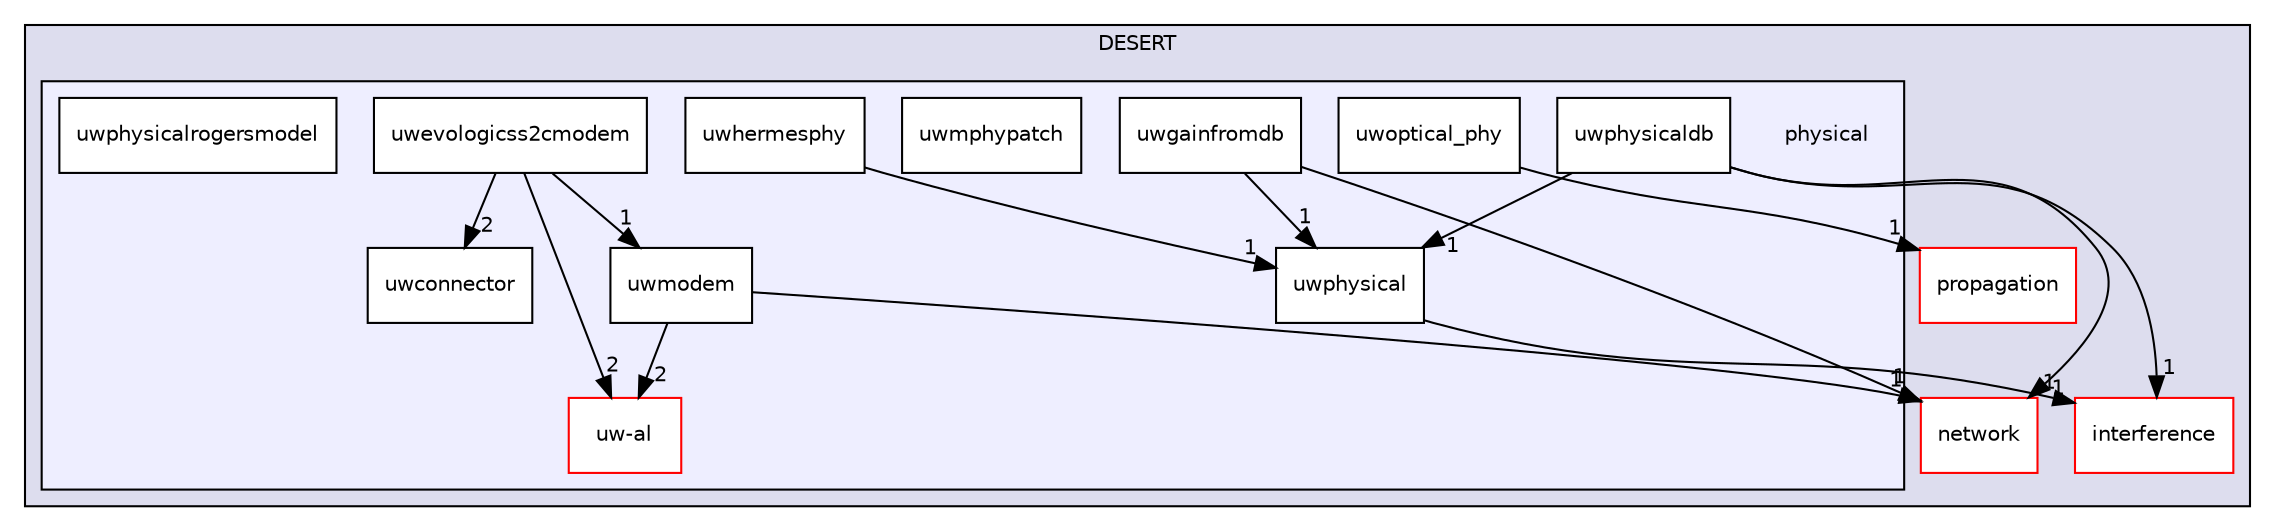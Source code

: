 digraph "physical" {
  compound=true
  node [ fontsize="10", fontname="Helvetica"];
  edge [ labelfontsize="10", labelfontname="Helvetica"];
  subgraph clusterdir_e7958754c60e4a9db517b80ac9bd8bbf {
    graph [ bgcolor="#ddddee", pencolor="black", label="DESERT" fontname="Helvetica", fontsize="10", URL="dir_e7958754c60e4a9db517b80ac9bd8bbf.html"]
  dir_bce92bcee51198345c21c8b524b3c6a2 [shape=box label="network" fillcolor="white" style="filled" color="red" URL="dir_bce92bcee51198345c21c8b524b3c6a2.html"];
  dir_a917c7a805e958ac3c702f6fd81d5d90 [shape=box label="propagation" fillcolor="white" style="filled" color="red" URL="dir_a917c7a805e958ac3c702f6fd81d5d90.html"];
  dir_2c1192a9945f374f7422b8e72de63019 [shape=box label="interference" fillcolor="white" style="filled" color="red" URL="dir_2c1192a9945f374f7422b8e72de63019.html"];
  subgraph clusterdir_72e4c916a7f28a58468fd1f36d6e4463 {
    graph [ bgcolor="#eeeeff", pencolor="black", label="" URL="dir_72e4c916a7f28a58468fd1f36d6e4463.html"];
    dir_72e4c916a7f28a58468fd1f36d6e4463 [shape=plaintext label="physical"];
  dir_22f4f8ff8791849c68712423f6f475cc [shape=box label="uw-al" fillcolor="white" style="filled" color="red" URL="dir_22f4f8ff8791849c68712423f6f475cc.html"];
  dir_2991212d198adb95bc316ff59612b25f [shape=box label="uwconnector" fillcolor="white" style="filled" URL="dir_2991212d198adb95bc316ff59612b25f.html"];
  dir_c1b6a76020eb455cf2c462bc514ae7b5 [shape=box label="uwevologicss2cmodem" fillcolor="white" style="filled" URL="dir_c1b6a76020eb455cf2c462bc514ae7b5.html"];
  dir_806d940ca9f299aba48cb5772f2397d3 [shape=box label="uwgainfromdb" fillcolor="white" style="filled" URL="dir_806d940ca9f299aba48cb5772f2397d3.html"];
  dir_7857b929ed90068dedb93363afd98d2a [shape=box label="uwhermesphy" fillcolor="white" style="filled" URL="dir_7857b929ed90068dedb93363afd98d2a.html"];
  dir_9dd89c4ae6c92e9fac380ce84ffcd40f [shape=box label="uwmodem" fillcolor="white" style="filled" URL="dir_9dd89c4ae6c92e9fac380ce84ffcd40f.html"];
  dir_2d8463eb3adef0bd17b34660057100fb [shape=box label="uwmphypatch" fillcolor="white" style="filled" URL="dir_2d8463eb3adef0bd17b34660057100fb.html"];
  dir_6811b4551c3f712bb8656e160170ca26 [shape=box label="uwoptical_phy" fillcolor="white" style="filled" URL="dir_6811b4551c3f712bb8656e160170ca26.html"];
  dir_f5ccdf756ef3a433f609c62d0334c2ff [shape=box label="uwphysical" fillcolor="white" style="filled" URL="dir_f5ccdf756ef3a433f609c62d0334c2ff.html"];
  dir_9aeab128339734862dad2ba5f2755a1c [shape=box label="uwphysicaldb" fillcolor="white" style="filled" URL="dir_9aeab128339734862dad2ba5f2755a1c.html"];
  dir_394d7cf802ccbf792c5cc2f51724f755 [shape=box label="uwphysicalrogersmodel" fillcolor="white" style="filled" URL="dir_394d7cf802ccbf792c5cc2f51724f755.html"];
  }
  }
  dir_806d940ca9f299aba48cb5772f2397d3->dir_bce92bcee51198345c21c8b524b3c6a2 [headlabel="1", labeldistance=1.5 headhref="dir_000037_000012.html"];
  dir_806d940ca9f299aba48cb5772f2397d3->dir_f5ccdf756ef3a433f609c62d0334c2ff [headlabel="1", labeldistance=1.5 headhref="dir_000037_000036.html"];
  dir_f5ccdf756ef3a433f609c62d0334c2ff->dir_2c1192a9945f374f7422b8e72de63019 [headlabel="1", labeldistance=1.5 headhref="dir_000036_000031.html"];
  dir_c1b6a76020eb455cf2c462bc514ae7b5->dir_22f4f8ff8791849c68712423f6f475cc [headlabel="2", labeldistance=1.5 headhref="dir_000048_000005.html"];
  dir_c1b6a76020eb455cf2c462bc514ae7b5->dir_2991212d198adb95bc316ff59612b25f [headlabel="2", labeldistance=1.5 headhref="dir_000048_000047.html"];
  dir_c1b6a76020eb455cf2c462bc514ae7b5->dir_9dd89c4ae6c92e9fac380ce84ffcd40f [headlabel="1", labeldistance=1.5 headhref="dir_000048_000046.html"];
  dir_9aeab128339734862dad2ba5f2755a1c->dir_2c1192a9945f374f7422b8e72de63019 [headlabel="1", labeldistance=1.5 headhref="dir_000038_000031.html"];
  dir_9aeab128339734862dad2ba5f2755a1c->dir_bce92bcee51198345c21c8b524b3c6a2 [headlabel="1", labeldistance=1.5 headhref="dir_000038_000012.html"];
  dir_9aeab128339734862dad2ba5f2755a1c->dir_f5ccdf756ef3a433f609c62d0334c2ff [headlabel="1", labeldistance=1.5 headhref="dir_000038_000036.html"];
  dir_6811b4551c3f712bb8656e160170ca26->dir_a917c7a805e958ac3c702f6fd81d5d90 [headlabel="1", labeldistance=1.5 headhref="dir_000041_000042.html"];
  dir_7857b929ed90068dedb93363afd98d2a->dir_f5ccdf756ef3a433f609c62d0334c2ff [headlabel="1", labeldistance=1.5 headhref="dir_000040_000036.html"];
  dir_9dd89c4ae6c92e9fac380ce84ffcd40f->dir_22f4f8ff8791849c68712423f6f475cc [headlabel="2", labeldistance=1.5 headhref="dir_000046_000005.html"];
  dir_9dd89c4ae6c92e9fac380ce84ffcd40f->dir_bce92bcee51198345c21c8b524b3c6a2 [headlabel="1", labeldistance=1.5 headhref="dir_000046_000012.html"];
}

